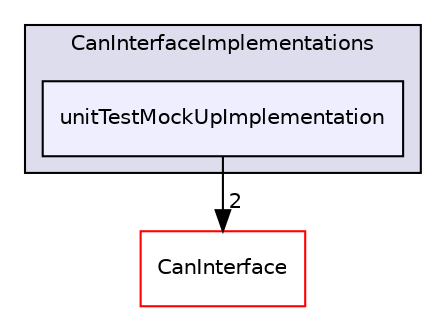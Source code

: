 digraph "CanInterfaceImplementations/unitTestMockUpImplementation" {
  compound=true
  node [ fontsize="10", fontname="Helvetica"];
  edge [ labelfontsize="10", labelfontname="Helvetica"];
  subgraph clusterdir_d8737b42f3d78efd22b75182e570f151 {
    graph [ bgcolor="#ddddee", pencolor="black", label="CanInterfaceImplementations" fontname="Helvetica", fontsize="10", URL="dir_d8737b42f3d78efd22b75182e570f151.html"]
  dir_556c8bdd0f2926b3feb153961b5ea58c [shape=box, label="unitTestMockUpImplementation", style="filled", fillcolor="#eeeeff", pencolor="black", URL="dir_556c8bdd0f2926b3feb153961b5ea58c.html"];
  }
  dir_1f0e3058fad0934718aa0fd5f744cca0 [shape=box label="CanInterface" fillcolor="white" style="filled" color="red" URL="dir_1f0e3058fad0934718aa0fd5f744cca0.html"];
  dir_556c8bdd0f2926b3feb153961b5ea58c->dir_1f0e3058fad0934718aa0fd5f744cca0 [headlabel="2", labeldistance=1.5 headhref="dir_000008_000000.html"];
}
